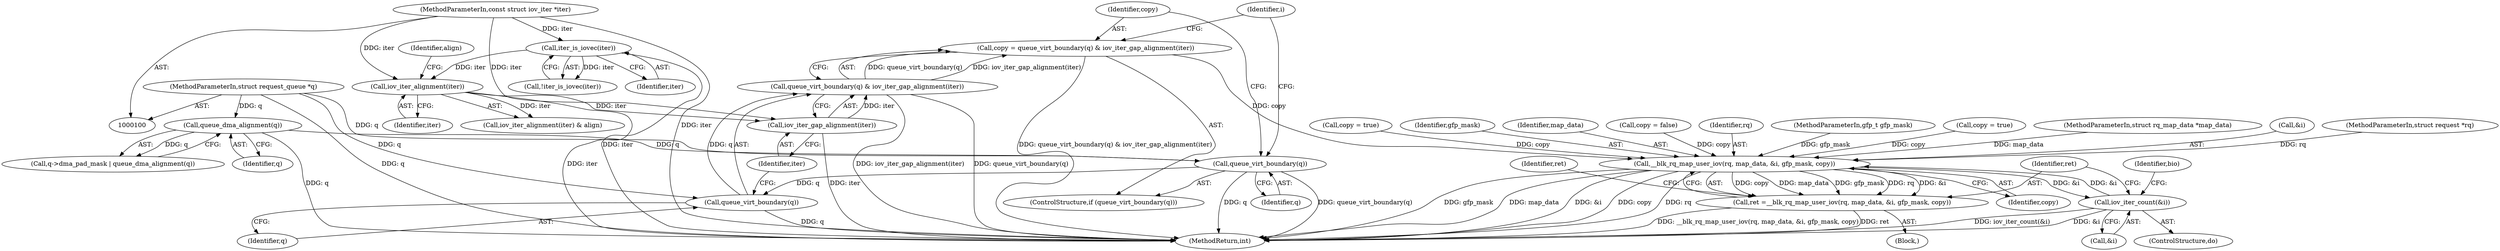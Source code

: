 digraph "0_linux_a0ac402cfcdc904f9772e1762b3fda112dcc56a0@API" {
"1000149" [label="(Call,copy = queue_virt_boundary(q) & iov_iter_gap_alignment(iter))"];
"1000151" [label="(Call,queue_virt_boundary(q) & iov_iter_gap_alignment(iter))"];
"1000152" [label="(Call,queue_virt_boundary(q))"];
"1000147" [label="(Call,queue_virt_boundary(q))"];
"1000118" [label="(Call,queue_dma_alignment(q))"];
"1000101" [label="(MethodParameterIn,struct request_queue *q)"];
"1000154" [label="(Call,iov_iter_gap_alignment(iter))"];
"1000139" [label="(Call,iov_iter_alignment(iter))"];
"1000128" [label="(Call,iter_is_iovec(iter))"];
"1000104" [label="(MethodParameterIn,const struct iov_iter *iter)"];
"1000164" [label="(Call,__blk_rq_map_user_iov(rq, map_data, &i, gfp_mask, copy))"];
"1000162" [label="(Call,ret =__blk_rq_map_user_iov(rq, map_data, &i, gfp_mask, copy))"];
"1000182" [label="(Call,iov_iter_count(&i))"];
"1000154" [label="(Call,iov_iter_gap_alignment(iter))"];
"1000128" [label="(Call,iter_is_iovec(iter))"];
"1000142" [label="(Call,copy = true)"];
"1000148" [label="(Identifier,q)"];
"1000101" [label="(MethodParameterIn,struct request_queue *q)"];
"1000138" [label="(Call,iov_iter_alignment(iter) & align)"];
"1000182" [label="(Call,iov_iter_count(&i))"];
"1000119" [label="(Identifier,q)"];
"1000149" [label="(Call,copy = queue_virt_boundary(q) & iov_iter_gap_alignment(iter))"];
"1000163" [label="(Identifier,ret)"];
"1000155" [label="(Identifier,iter)"];
"1000169" [label="(Identifier,gfp_mask)"];
"1000139" [label="(Call,iov_iter_alignment(iter))"];
"1000170" [label="(Identifier,copy)"];
"1000166" [label="(Identifier,map_data)"];
"1000108" [label="(Call,copy = false)"];
"1000152" [label="(Call,queue_virt_boundary(q))"];
"1000140" [label="(Identifier,iter)"];
"1000209" [label="(MethodReturn,int)"];
"1000162" [label="(Call,ret =__blk_rq_map_user_iov(rq, map_data, &i, gfp_mask, copy))"];
"1000161" [label="(Block,)"];
"1000151" [label="(Call,queue_virt_boundary(q) & iov_iter_gap_alignment(iter))"];
"1000104" [label="(MethodParameterIn,const struct iov_iter *iter)"];
"1000153" [label="(Identifier,q)"];
"1000150" [label="(Identifier,copy)"];
"1000160" [label="(ControlStructure,do)"];
"1000164" [label="(Call,__blk_rq_map_user_iov(rq, map_data, &i, gfp_mask, copy))"];
"1000127" [label="(Call,!iter_is_iovec(iter))"];
"1000118" [label="(Call,queue_dma_alignment(q))"];
"1000165" [label="(Identifier,rq)"];
"1000146" [label="(ControlStructure,if (queue_virt_boundary(q)))"];
"1000141" [label="(Identifier,align)"];
"1000114" [label="(Call,q->dma_pad_mask | queue_dma_alignment(q))"];
"1000105" [label="(MethodParameterIn,gfp_t gfp_mask)"];
"1000133" [label="(Call,copy = true)"];
"1000103" [label="(MethodParameterIn,struct rq_map_data *map_data)"];
"1000147" [label="(Call,queue_virt_boundary(q))"];
"1000129" [label="(Identifier,iter)"];
"1000167" [label="(Call,&i)"];
"1000157" [label="(Identifier,i)"];
"1000102" [label="(MethodParameterIn,struct request *rq)"];
"1000183" [label="(Call,&i)"];
"1000188" [label="(Identifier,bio)"];
"1000172" [label="(Identifier,ret)"];
"1000149" -> "1000146"  [label="AST: "];
"1000149" -> "1000151"  [label="CFG: "];
"1000150" -> "1000149"  [label="AST: "];
"1000151" -> "1000149"  [label="AST: "];
"1000157" -> "1000149"  [label="CFG: "];
"1000149" -> "1000209"  [label="DDG: queue_virt_boundary(q) & iov_iter_gap_alignment(iter)"];
"1000151" -> "1000149"  [label="DDG: queue_virt_boundary(q)"];
"1000151" -> "1000149"  [label="DDG: iov_iter_gap_alignment(iter)"];
"1000149" -> "1000164"  [label="DDG: copy"];
"1000151" -> "1000154"  [label="CFG: "];
"1000152" -> "1000151"  [label="AST: "];
"1000154" -> "1000151"  [label="AST: "];
"1000151" -> "1000209"  [label="DDG: iov_iter_gap_alignment(iter)"];
"1000151" -> "1000209"  [label="DDG: queue_virt_boundary(q)"];
"1000152" -> "1000151"  [label="DDG: q"];
"1000154" -> "1000151"  [label="DDG: iter"];
"1000152" -> "1000153"  [label="CFG: "];
"1000153" -> "1000152"  [label="AST: "];
"1000155" -> "1000152"  [label="CFG: "];
"1000152" -> "1000209"  [label="DDG: q"];
"1000147" -> "1000152"  [label="DDG: q"];
"1000101" -> "1000152"  [label="DDG: q"];
"1000147" -> "1000146"  [label="AST: "];
"1000147" -> "1000148"  [label="CFG: "];
"1000148" -> "1000147"  [label="AST: "];
"1000150" -> "1000147"  [label="CFG: "];
"1000157" -> "1000147"  [label="CFG: "];
"1000147" -> "1000209"  [label="DDG: q"];
"1000147" -> "1000209"  [label="DDG: queue_virt_boundary(q)"];
"1000118" -> "1000147"  [label="DDG: q"];
"1000101" -> "1000147"  [label="DDG: q"];
"1000118" -> "1000114"  [label="AST: "];
"1000118" -> "1000119"  [label="CFG: "];
"1000119" -> "1000118"  [label="AST: "];
"1000114" -> "1000118"  [label="CFG: "];
"1000118" -> "1000209"  [label="DDG: q"];
"1000118" -> "1000114"  [label="DDG: q"];
"1000101" -> "1000118"  [label="DDG: q"];
"1000101" -> "1000100"  [label="AST: "];
"1000101" -> "1000209"  [label="DDG: q"];
"1000154" -> "1000155"  [label="CFG: "];
"1000155" -> "1000154"  [label="AST: "];
"1000154" -> "1000209"  [label="DDG: iter"];
"1000139" -> "1000154"  [label="DDG: iter"];
"1000104" -> "1000154"  [label="DDG: iter"];
"1000139" -> "1000138"  [label="AST: "];
"1000139" -> "1000140"  [label="CFG: "];
"1000140" -> "1000139"  [label="AST: "];
"1000141" -> "1000139"  [label="CFG: "];
"1000139" -> "1000209"  [label="DDG: iter"];
"1000139" -> "1000138"  [label="DDG: iter"];
"1000128" -> "1000139"  [label="DDG: iter"];
"1000104" -> "1000139"  [label="DDG: iter"];
"1000128" -> "1000127"  [label="AST: "];
"1000128" -> "1000129"  [label="CFG: "];
"1000129" -> "1000128"  [label="AST: "];
"1000127" -> "1000128"  [label="CFG: "];
"1000128" -> "1000209"  [label="DDG: iter"];
"1000128" -> "1000127"  [label="DDG: iter"];
"1000104" -> "1000128"  [label="DDG: iter"];
"1000104" -> "1000100"  [label="AST: "];
"1000104" -> "1000209"  [label="DDG: iter"];
"1000164" -> "1000162"  [label="AST: "];
"1000164" -> "1000170"  [label="CFG: "];
"1000165" -> "1000164"  [label="AST: "];
"1000166" -> "1000164"  [label="AST: "];
"1000167" -> "1000164"  [label="AST: "];
"1000169" -> "1000164"  [label="AST: "];
"1000170" -> "1000164"  [label="AST: "];
"1000162" -> "1000164"  [label="CFG: "];
"1000164" -> "1000209"  [label="DDG: gfp_mask"];
"1000164" -> "1000209"  [label="DDG: map_data"];
"1000164" -> "1000209"  [label="DDG: &i"];
"1000164" -> "1000209"  [label="DDG: copy"];
"1000164" -> "1000209"  [label="DDG: rq"];
"1000164" -> "1000162"  [label="DDG: copy"];
"1000164" -> "1000162"  [label="DDG: map_data"];
"1000164" -> "1000162"  [label="DDG: gfp_mask"];
"1000164" -> "1000162"  [label="DDG: rq"];
"1000164" -> "1000162"  [label="DDG: &i"];
"1000102" -> "1000164"  [label="DDG: rq"];
"1000103" -> "1000164"  [label="DDG: map_data"];
"1000182" -> "1000164"  [label="DDG: &i"];
"1000105" -> "1000164"  [label="DDG: gfp_mask"];
"1000133" -> "1000164"  [label="DDG: copy"];
"1000142" -> "1000164"  [label="DDG: copy"];
"1000108" -> "1000164"  [label="DDG: copy"];
"1000164" -> "1000182"  [label="DDG: &i"];
"1000162" -> "1000161"  [label="AST: "];
"1000163" -> "1000162"  [label="AST: "];
"1000172" -> "1000162"  [label="CFG: "];
"1000162" -> "1000209"  [label="DDG: __blk_rq_map_user_iov(rq, map_data, &i, gfp_mask, copy)"];
"1000162" -> "1000209"  [label="DDG: ret"];
"1000182" -> "1000160"  [label="AST: "];
"1000182" -> "1000183"  [label="CFG: "];
"1000183" -> "1000182"  [label="AST: "];
"1000163" -> "1000182"  [label="CFG: "];
"1000188" -> "1000182"  [label="CFG: "];
"1000182" -> "1000209"  [label="DDG: iov_iter_count(&i)"];
"1000182" -> "1000209"  [label="DDG: &i"];
}
